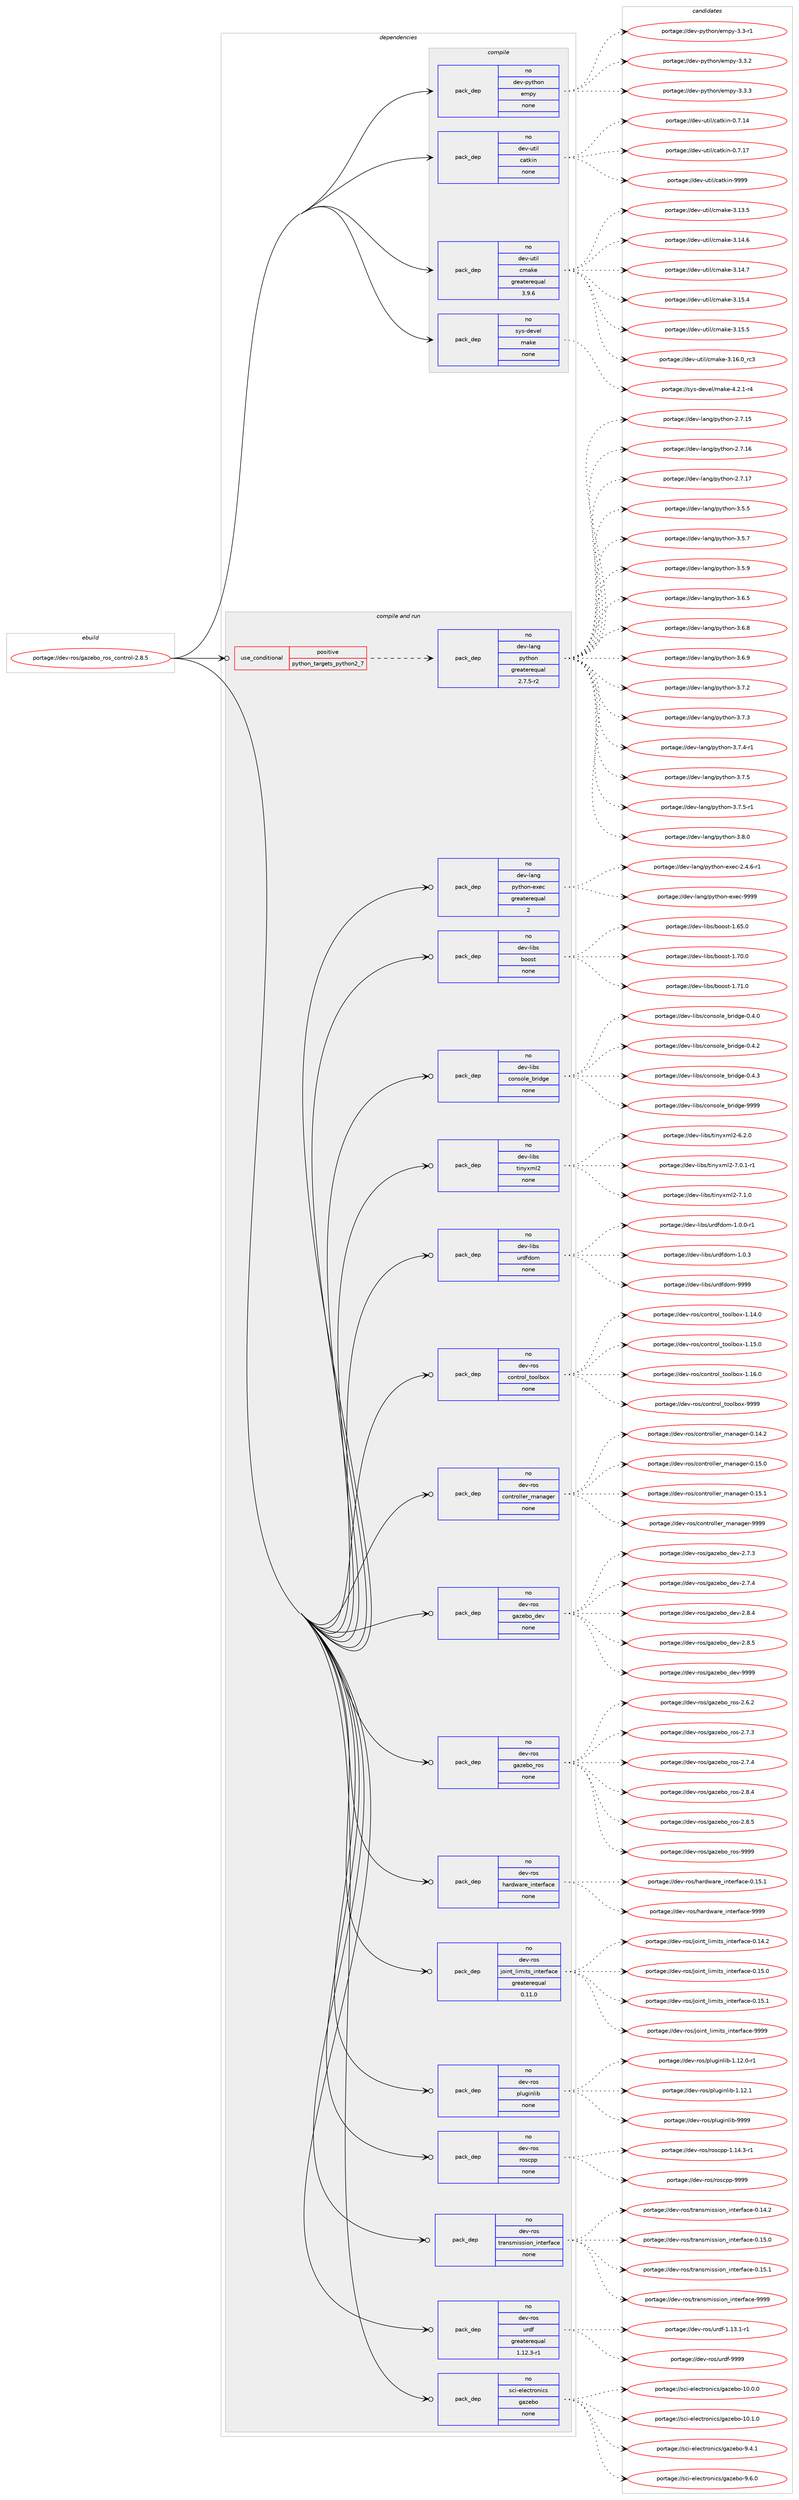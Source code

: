 digraph prolog {

# *************
# Graph options
# *************

newrank=true;
concentrate=true;
compound=true;
graph [rankdir=LR,fontname=Helvetica,fontsize=10,ranksep=1.5];#, ranksep=2.5, nodesep=0.2];
edge  [arrowhead=vee];
node  [fontname=Helvetica,fontsize=10];

# **********
# The ebuild
# **********

subgraph cluster_leftcol {
color=gray;
rank=same;
label=<<i>ebuild</i>>;
id [label="portage://dev-ros/gazebo_ros_control-2.8.5", color=red, width=4, href="../dev-ros/gazebo_ros_control-2.8.5.svg"];
}

# ****************
# The dependencies
# ****************

subgraph cluster_midcol {
color=gray;
label=<<i>dependencies</i>>;
subgraph cluster_compile {
fillcolor="#eeeeee";
style=filled;
label=<<i>compile</i>>;
subgraph pack141666 {
dependency187733 [label=<<TABLE BORDER="0" CELLBORDER="1" CELLSPACING="0" CELLPADDING="4" WIDTH="220"><TR><TD ROWSPAN="6" CELLPADDING="30">pack_dep</TD></TR><TR><TD WIDTH="110">no</TD></TR><TR><TD>dev-python</TD></TR><TR><TD>empy</TD></TR><TR><TD>none</TD></TR><TR><TD></TD></TR></TABLE>>, shape=none, color=blue];
}
id:e -> dependency187733:w [weight=20,style="solid",arrowhead="vee"];
subgraph pack141667 {
dependency187734 [label=<<TABLE BORDER="0" CELLBORDER="1" CELLSPACING="0" CELLPADDING="4" WIDTH="220"><TR><TD ROWSPAN="6" CELLPADDING="30">pack_dep</TD></TR><TR><TD WIDTH="110">no</TD></TR><TR><TD>dev-util</TD></TR><TR><TD>catkin</TD></TR><TR><TD>none</TD></TR><TR><TD></TD></TR></TABLE>>, shape=none, color=blue];
}
id:e -> dependency187734:w [weight=20,style="solid",arrowhead="vee"];
subgraph pack141668 {
dependency187735 [label=<<TABLE BORDER="0" CELLBORDER="1" CELLSPACING="0" CELLPADDING="4" WIDTH="220"><TR><TD ROWSPAN="6" CELLPADDING="30">pack_dep</TD></TR><TR><TD WIDTH="110">no</TD></TR><TR><TD>dev-util</TD></TR><TR><TD>cmake</TD></TR><TR><TD>greaterequal</TD></TR><TR><TD>3.9.6</TD></TR></TABLE>>, shape=none, color=blue];
}
id:e -> dependency187735:w [weight=20,style="solid",arrowhead="vee"];
subgraph pack141669 {
dependency187736 [label=<<TABLE BORDER="0" CELLBORDER="1" CELLSPACING="0" CELLPADDING="4" WIDTH="220"><TR><TD ROWSPAN="6" CELLPADDING="30">pack_dep</TD></TR><TR><TD WIDTH="110">no</TD></TR><TR><TD>sys-devel</TD></TR><TR><TD>make</TD></TR><TR><TD>none</TD></TR><TR><TD></TD></TR></TABLE>>, shape=none, color=blue];
}
id:e -> dependency187736:w [weight=20,style="solid",arrowhead="vee"];
}
subgraph cluster_compileandrun {
fillcolor="#eeeeee";
style=filled;
label=<<i>compile and run</i>>;
subgraph cond42639 {
dependency187737 [label=<<TABLE BORDER="0" CELLBORDER="1" CELLSPACING="0" CELLPADDING="4"><TR><TD ROWSPAN="3" CELLPADDING="10">use_conditional</TD></TR><TR><TD>positive</TD></TR><TR><TD>python_targets_python2_7</TD></TR></TABLE>>, shape=none, color=red];
subgraph pack141670 {
dependency187738 [label=<<TABLE BORDER="0" CELLBORDER="1" CELLSPACING="0" CELLPADDING="4" WIDTH="220"><TR><TD ROWSPAN="6" CELLPADDING="30">pack_dep</TD></TR><TR><TD WIDTH="110">no</TD></TR><TR><TD>dev-lang</TD></TR><TR><TD>python</TD></TR><TR><TD>greaterequal</TD></TR><TR><TD>2.7.5-r2</TD></TR></TABLE>>, shape=none, color=blue];
}
dependency187737:e -> dependency187738:w [weight=20,style="dashed",arrowhead="vee"];
}
id:e -> dependency187737:w [weight=20,style="solid",arrowhead="odotvee"];
subgraph pack141671 {
dependency187739 [label=<<TABLE BORDER="0" CELLBORDER="1" CELLSPACING="0" CELLPADDING="4" WIDTH="220"><TR><TD ROWSPAN="6" CELLPADDING="30">pack_dep</TD></TR><TR><TD WIDTH="110">no</TD></TR><TR><TD>dev-lang</TD></TR><TR><TD>python-exec</TD></TR><TR><TD>greaterequal</TD></TR><TR><TD>2</TD></TR></TABLE>>, shape=none, color=blue];
}
id:e -> dependency187739:w [weight=20,style="solid",arrowhead="odotvee"];
subgraph pack141672 {
dependency187740 [label=<<TABLE BORDER="0" CELLBORDER="1" CELLSPACING="0" CELLPADDING="4" WIDTH="220"><TR><TD ROWSPAN="6" CELLPADDING="30">pack_dep</TD></TR><TR><TD WIDTH="110">no</TD></TR><TR><TD>dev-libs</TD></TR><TR><TD>boost</TD></TR><TR><TD>none</TD></TR><TR><TD></TD></TR></TABLE>>, shape=none, color=blue];
}
id:e -> dependency187740:w [weight=20,style="solid",arrowhead="odotvee"];
subgraph pack141673 {
dependency187741 [label=<<TABLE BORDER="0" CELLBORDER="1" CELLSPACING="0" CELLPADDING="4" WIDTH="220"><TR><TD ROWSPAN="6" CELLPADDING="30">pack_dep</TD></TR><TR><TD WIDTH="110">no</TD></TR><TR><TD>dev-libs</TD></TR><TR><TD>console_bridge</TD></TR><TR><TD>none</TD></TR><TR><TD></TD></TR></TABLE>>, shape=none, color=blue];
}
id:e -> dependency187741:w [weight=20,style="solid",arrowhead="odotvee"];
subgraph pack141674 {
dependency187742 [label=<<TABLE BORDER="0" CELLBORDER="1" CELLSPACING="0" CELLPADDING="4" WIDTH="220"><TR><TD ROWSPAN="6" CELLPADDING="30">pack_dep</TD></TR><TR><TD WIDTH="110">no</TD></TR><TR><TD>dev-libs</TD></TR><TR><TD>tinyxml2</TD></TR><TR><TD>none</TD></TR><TR><TD></TD></TR></TABLE>>, shape=none, color=blue];
}
id:e -> dependency187742:w [weight=20,style="solid",arrowhead="odotvee"];
subgraph pack141675 {
dependency187743 [label=<<TABLE BORDER="0" CELLBORDER="1" CELLSPACING="0" CELLPADDING="4" WIDTH="220"><TR><TD ROWSPAN="6" CELLPADDING="30">pack_dep</TD></TR><TR><TD WIDTH="110">no</TD></TR><TR><TD>dev-libs</TD></TR><TR><TD>urdfdom</TD></TR><TR><TD>none</TD></TR><TR><TD></TD></TR></TABLE>>, shape=none, color=blue];
}
id:e -> dependency187743:w [weight=20,style="solid",arrowhead="odotvee"];
subgraph pack141676 {
dependency187744 [label=<<TABLE BORDER="0" CELLBORDER="1" CELLSPACING="0" CELLPADDING="4" WIDTH="220"><TR><TD ROWSPAN="6" CELLPADDING="30">pack_dep</TD></TR><TR><TD WIDTH="110">no</TD></TR><TR><TD>dev-ros</TD></TR><TR><TD>control_toolbox</TD></TR><TR><TD>none</TD></TR><TR><TD></TD></TR></TABLE>>, shape=none, color=blue];
}
id:e -> dependency187744:w [weight=20,style="solid",arrowhead="odotvee"];
subgraph pack141677 {
dependency187745 [label=<<TABLE BORDER="0" CELLBORDER="1" CELLSPACING="0" CELLPADDING="4" WIDTH="220"><TR><TD ROWSPAN="6" CELLPADDING="30">pack_dep</TD></TR><TR><TD WIDTH="110">no</TD></TR><TR><TD>dev-ros</TD></TR><TR><TD>controller_manager</TD></TR><TR><TD>none</TD></TR><TR><TD></TD></TR></TABLE>>, shape=none, color=blue];
}
id:e -> dependency187745:w [weight=20,style="solid",arrowhead="odotvee"];
subgraph pack141678 {
dependency187746 [label=<<TABLE BORDER="0" CELLBORDER="1" CELLSPACING="0" CELLPADDING="4" WIDTH="220"><TR><TD ROWSPAN="6" CELLPADDING="30">pack_dep</TD></TR><TR><TD WIDTH="110">no</TD></TR><TR><TD>dev-ros</TD></TR><TR><TD>gazebo_dev</TD></TR><TR><TD>none</TD></TR><TR><TD></TD></TR></TABLE>>, shape=none, color=blue];
}
id:e -> dependency187746:w [weight=20,style="solid",arrowhead="odotvee"];
subgraph pack141679 {
dependency187747 [label=<<TABLE BORDER="0" CELLBORDER="1" CELLSPACING="0" CELLPADDING="4" WIDTH="220"><TR><TD ROWSPAN="6" CELLPADDING="30">pack_dep</TD></TR><TR><TD WIDTH="110">no</TD></TR><TR><TD>dev-ros</TD></TR><TR><TD>gazebo_ros</TD></TR><TR><TD>none</TD></TR><TR><TD></TD></TR></TABLE>>, shape=none, color=blue];
}
id:e -> dependency187747:w [weight=20,style="solid",arrowhead="odotvee"];
subgraph pack141680 {
dependency187748 [label=<<TABLE BORDER="0" CELLBORDER="1" CELLSPACING="0" CELLPADDING="4" WIDTH="220"><TR><TD ROWSPAN="6" CELLPADDING="30">pack_dep</TD></TR><TR><TD WIDTH="110">no</TD></TR><TR><TD>dev-ros</TD></TR><TR><TD>hardware_interface</TD></TR><TR><TD>none</TD></TR><TR><TD></TD></TR></TABLE>>, shape=none, color=blue];
}
id:e -> dependency187748:w [weight=20,style="solid",arrowhead="odotvee"];
subgraph pack141681 {
dependency187749 [label=<<TABLE BORDER="0" CELLBORDER="1" CELLSPACING="0" CELLPADDING="4" WIDTH="220"><TR><TD ROWSPAN="6" CELLPADDING="30">pack_dep</TD></TR><TR><TD WIDTH="110">no</TD></TR><TR><TD>dev-ros</TD></TR><TR><TD>joint_limits_interface</TD></TR><TR><TD>greaterequal</TD></TR><TR><TD>0.11.0</TD></TR></TABLE>>, shape=none, color=blue];
}
id:e -> dependency187749:w [weight=20,style="solid",arrowhead="odotvee"];
subgraph pack141682 {
dependency187750 [label=<<TABLE BORDER="0" CELLBORDER="1" CELLSPACING="0" CELLPADDING="4" WIDTH="220"><TR><TD ROWSPAN="6" CELLPADDING="30">pack_dep</TD></TR><TR><TD WIDTH="110">no</TD></TR><TR><TD>dev-ros</TD></TR><TR><TD>pluginlib</TD></TR><TR><TD>none</TD></TR><TR><TD></TD></TR></TABLE>>, shape=none, color=blue];
}
id:e -> dependency187750:w [weight=20,style="solid",arrowhead="odotvee"];
subgraph pack141683 {
dependency187751 [label=<<TABLE BORDER="0" CELLBORDER="1" CELLSPACING="0" CELLPADDING="4" WIDTH="220"><TR><TD ROWSPAN="6" CELLPADDING="30">pack_dep</TD></TR><TR><TD WIDTH="110">no</TD></TR><TR><TD>dev-ros</TD></TR><TR><TD>roscpp</TD></TR><TR><TD>none</TD></TR><TR><TD></TD></TR></TABLE>>, shape=none, color=blue];
}
id:e -> dependency187751:w [weight=20,style="solid",arrowhead="odotvee"];
subgraph pack141684 {
dependency187752 [label=<<TABLE BORDER="0" CELLBORDER="1" CELLSPACING="0" CELLPADDING="4" WIDTH="220"><TR><TD ROWSPAN="6" CELLPADDING="30">pack_dep</TD></TR><TR><TD WIDTH="110">no</TD></TR><TR><TD>dev-ros</TD></TR><TR><TD>transmission_interface</TD></TR><TR><TD>none</TD></TR><TR><TD></TD></TR></TABLE>>, shape=none, color=blue];
}
id:e -> dependency187752:w [weight=20,style="solid",arrowhead="odotvee"];
subgraph pack141685 {
dependency187753 [label=<<TABLE BORDER="0" CELLBORDER="1" CELLSPACING="0" CELLPADDING="4" WIDTH="220"><TR><TD ROWSPAN="6" CELLPADDING="30">pack_dep</TD></TR><TR><TD WIDTH="110">no</TD></TR><TR><TD>dev-ros</TD></TR><TR><TD>urdf</TD></TR><TR><TD>greaterequal</TD></TR><TR><TD>1.12.3-r1</TD></TR></TABLE>>, shape=none, color=blue];
}
id:e -> dependency187753:w [weight=20,style="solid",arrowhead="odotvee"];
subgraph pack141686 {
dependency187754 [label=<<TABLE BORDER="0" CELLBORDER="1" CELLSPACING="0" CELLPADDING="4" WIDTH="220"><TR><TD ROWSPAN="6" CELLPADDING="30">pack_dep</TD></TR><TR><TD WIDTH="110">no</TD></TR><TR><TD>sci-electronics</TD></TR><TR><TD>gazebo</TD></TR><TR><TD>none</TD></TR><TR><TD></TD></TR></TABLE>>, shape=none, color=blue];
}
id:e -> dependency187754:w [weight=20,style="solid",arrowhead="odotvee"];
}
subgraph cluster_run {
fillcolor="#eeeeee";
style=filled;
label=<<i>run</i>>;
}
}

# **************
# The candidates
# **************

subgraph cluster_choices {
rank=same;
color=gray;
label=<<i>candidates</i>>;

subgraph choice141666 {
color=black;
nodesep=1;
choiceportage1001011184511212111610411111047101109112121455146514511449 [label="portage://dev-python/empy-3.3-r1", color=red, width=4,href="../dev-python/empy-3.3-r1.svg"];
choiceportage1001011184511212111610411111047101109112121455146514650 [label="portage://dev-python/empy-3.3.2", color=red, width=4,href="../dev-python/empy-3.3.2.svg"];
choiceportage1001011184511212111610411111047101109112121455146514651 [label="portage://dev-python/empy-3.3.3", color=red, width=4,href="../dev-python/empy-3.3.3.svg"];
dependency187733:e -> choiceportage1001011184511212111610411111047101109112121455146514511449:w [style=dotted,weight="100"];
dependency187733:e -> choiceportage1001011184511212111610411111047101109112121455146514650:w [style=dotted,weight="100"];
dependency187733:e -> choiceportage1001011184511212111610411111047101109112121455146514651:w [style=dotted,weight="100"];
}
subgraph choice141667 {
color=black;
nodesep=1;
choiceportage1001011184511711610510847999711610710511045484655464952 [label="portage://dev-util/catkin-0.7.14", color=red, width=4,href="../dev-util/catkin-0.7.14.svg"];
choiceportage1001011184511711610510847999711610710511045484655464955 [label="portage://dev-util/catkin-0.7.17", color=red, width=4,href="../dev-util/catkin-0.7.17.svg"];
choiceportage100101118451171161051084799971161071051104557575757 [label="portage://dev-util/catkin-9999", color=red, width=4,href="../dev-util/catkin-9999.svg"];
dependency187734:e -> choiceportage1001011184511711610510847999711610710511045484655464952:w [style=dotted,weight="100"];
dependency187734:e -> choiceportage1001011184511711610510847999711610710511045484655464955:w [style=dotted,weight="100"];
dependency187734:e -> choiceportage100101118451171161051084799971161071051104557575757:w [style=dotted,weight="100"];
}
subgraph choice141668 {
color=black;
nodesep=1;
choiceportage1001011184511711610510847991099710710145514649514653 [label="portage://dev-util/cmake-3.13.5", color=red, width=4,href="../dev-util/cmake-3.13.5.svg"];
choiceportage1001011184511711610510847991099710710145514649524654 [label="portage://dev-util/cmake-3.14.6", color=red, width=4,href="../dev-util/cmake-3.14.6.svg"];
choiceportage1001011184511711610510847991099710710145514649524655 [label="portage://dev-util/cmake-3.14.7", color=red, width=4,href="../dev-util/cmake-3.14.7.svg"];
choiceportage1001011184511711610510847991099710710145514649534652 [label="portage://dev-util/cmake-3.15.4", color=red, width=4,href="../dev-util/cmake-3.15.4.svg"];
choiceportage1001011184511711610510847991099710710145514649534653 [label="portage://dev-util/cmake-3.15.5", color=red, width=4,href="../dev-util/cmake-3.15.5.svg"];
choiceportage1001011184511711610510847991099710710145514649544648951149951 [label="portage://dev-util/cmake-3.16.0_rc3", color=red, width=4,href="../dev-util/cmake-3.16.0_rc3.svg"];
dependency187735:e -> choiceportage1001011184511711610510847991099710710145514649514653:w [style=dotted,weight="100"];
dependency187735:e -> choiceportage1001011184511711610510847991099710710145514649524654:w [style=dotted,weight="100"];
dependency187735:e -> choiceportage1001011184511711610510847991099710710145514649524655:w [style=dotted,weight="100"];
dependency187735:e -> choiceportage1001011184511711610510847991099710710145514649534652:w [style=dotted,weight="100"];
dependency187735:e -> choiceportage1001011184511711610510847991099710710145514649534653:w [style=dotted,weight="100"];
dependency187735:e -> choiceportage1001011184511711610510847991099710710145514649544648951149951:w [style=dotted,weight="100"];
}
subgraph choice141669 {
color=black;
nodesep=1;
choiceportage1151211154510010111810110847109971071014552465046494511452 [label="portage://sys-devel/make-4.2.1-r4", color=red, width=4,href="../sys-devel/make-4.2.1-r4.svg"];
dependency187736:e -> choiceportage1151211154510010111810110847109971071014552465046494511452:w [style=dotted,weight="100"];
}
subgraph choice141670 {
color=black;
nodesep=1;
choiceportage10010111845108971101034711212111610411111045504655464953 [label="portage://dev-lang/python-2.7.15", color=red, width=4,href="../dev-lang/python-2.7.15.svg"];
choiceportage10010111845108971101034711212111610411111045504655464954 [label="portage://dev-lang/python-2.7.16", color=red, width=4,href="../dev-lang/python-2.7.16.svg"];
choiceportage10010111845108971101034711212111610411111045504655464955 [label="portage://dev-lang/python-2.7.17", color=red, width=4,href="../dev-lang/python-2.7.17.svg"];
choiceportage100101118451089711010347112121116104111110455146534653 [label="portage://dev-lang/python-3.5.5", color=red, width=4,href="../dev-lang/python-3.5.5.svg"];
choiceportage100101118451089711010347112121116104111110455146534655 [label="portage://dev-lang/python-3.5.7", color=red, width=4,href="../dev-lang/python-3.5.7.svg"];
choiceportage100101118451089711010347112121116104111110455146534657 [label="portage://dev-lang/python-3.5.9", color=red, width=4,href="../dev-lang/python-3.5.9.svg"];
choiceportage100101118451089711010347112121116104111110455146544653 [label="portage://dev-lang/python-3.6.5", color=red, width=4,href="../dev-lang/python-3.6.5.svg"];
choiceportage100101118451089711010347112121116104111110455146544656 [label="portage://dev-lang/python-3.6.8", color=red, width=4,href="../dev-lang/python-3.6.8.svg"];
choiceportage100101118451089711010347112121116104111110455146544657 [label="portage://dev-lang/python-3.6.9", color=red, width=4,href="../dev-lang/python-3.6.9.svg"];
choiceportage100101118451089711010347112121116104111110455146554650 [label="portage://dev-lang/python-3.7.2", color=red, width=4,href="../dev-lang/python-3.7.2.svg"];
choiceportage100101118451089711010347112121116104111110455146554651 [label="portage://dev-lang/python-3.7.3", color=red, width=4,href="../dev-lang/python-3.7.3.svg"];
choiceportage1001011184510897110103471121211161041111104551465546524511449 [label="portage://dev-lang/python-3.7.4-r1", color=red, width=4,href="../dev-lang/python-3.7.4-r1.svg"];
choiceportage100101118451089711010347112121116104111110455146554653 [label="portage://dev-lang/python-3.7.5", color=red, width=4,href="../dev-lang/python-3.7.5.svg"];
choiceportage1001011184510897110103471121211161041111104551465546534511449 [label="portage://dev-lang/python-3.7.5-r1", color=red, width=4,href="../dev-lang/python-3.7.5-r1.svg"];
choiceportage100101118451089711010347112121116104111110455146564648 [label="portage://dev-lang/python-3.8.0", color=red, width=4,href="../dev-lang/python-3.8.0.svg"];
dependency187738:e -> choiceportage10010111845108971101034711212111610411111045504655464953:w [style=dotted,weight="100"];
dependency187738:e -> choiceportage10010111845108971101034711212111610411111045504655464954:w [style=dotted,weight="100"];
dependency187738:e -> choiceportage10010111845108971101034711212111610411111045504655464955:w [style=dotted,weight="100"];
dependency187738:e -> choiceportage100101118451089711010347112121116104111110455146534653:w [style=dotted,weight="100"];
dependency187738:e -> choiceportage100101118451089711010347112121116104111110455146534655:w [style=dotted,weight="100"];
dependency187738:e -> choiceportage100101118451089711010347112121116104111110455146534657:w [style=dotted,weight="100"];
dependency187738:e -> choiceportage100101118451089711010347112121116104111110455146544653:w [style=dotted,weight="100"];
dependency187738:e -> choiceportage100101118451089711010347112121116104111110455146544656:w [style=dotted,weight="100"];
dependency187738:e -> choiceportage100101118451089711010347112121116104111110455146544657:w [style=dotted,weight="100"];
dependency187738:e -> choiceportage100101118451089711010347112121116104111110455146554650:w [style=dotted,weight="100"];
dependency187738:e -> choiceportage100101118451089711010347112121116104111110455146554651:w [style=dotted,weight="100"];
dependency187738:e -> choiceportage1001011184510897110103471121211161041111104551465546524511449:w [style=dotted,weight="100"];
dependency187738:e -> choiceportage100101118451089711010347112121116104111110455146554653:w [style=dotted,weight="100"];
dependency187738:e -> choiceportage1001011184510897110103471121211161041111104551465546534511449:w [style=dotted,weight="100"];
dependency187738:e -> choiceportage100101118451089711010347112121116104111110455146564648:w [style=dotted,weight="100"];
}
subgraph choice141671 {
color=black;
nodesep=1;
choiceportage10010111845108971101034711212111610411111045101120101994550465246544511449 [label="portage://dev-lang/python-exec-2.4.6-r1", color=red, width=4,href="../dev-lang/python-exec-2.4.6-r1.svg"];
choiceportage10010111845108971101034711212111610411111045101120101994557575757 [label="portage://dev-lang/python-exec-9999", color=red, width=4,href="../dev-lang/python-exec-9999.svg"];
dependency187739:e -> choiceportage10010111845108971101034711212111610411111045101120101994550465246544511449:w [style=dotted,weight="100"];
dependency187739:e -> choiceportage10010111845108971101034711212111610411111045101120101994557575757:w [style=dotted,weight="100"];
}
subgraph choice141672 {
color=black;
nodesep=1;
choiceportage1001011184510810598115479811111111511645494654534648 [label="portage://dev-libs/boost-1.65.0", color=red, width=4,href="../dev-libs/boost-1.65.0.svg"];
choiceportage1001011184510810598115479811111111511645494655484648 [label="portage://dev-libs/boost-1.70.0", color=red, width=4,href="../dev-libs/boost-1.70.0.svg"];
choiceportage1001011184510810598115479811111111511645494655494648 [label="portage://dev-libs/boost-1.71.0", color=red, width=4,href="../dev-libs/boost-1.71.0.svg"];
dependency187740:e -> choiceportage1001011184510810598115479811111111511645494654534648:w [style=dotted,weight="100"];
dependency187740:e -> choiceportage1001011184510810598115479811111111511645494655484648:w [style=dotted,weight="100"];
dependency187740:e -> choiceportage1001011184510810598115479811111111511645494655494648:w [style=dotted,weight="100"];
}
subgraph choice141673 {
color=black;
nodesep=1;
choiceportage100101118451081059811547991111101151111081019598114105100103101454846524648 [label="portage://dev-libs/console_bridge-0.4.0", color=red, width=4,href="../dev-libs/console_bridge-0.4.0.svg"];
choiceportage100101118451081059811547991111101151111081019598114105100103101454846524650 [label="portage://dev-libs/console_bridge-0.4.2", color=red, width=4,href="../dev-libs/console_bridge-0.4.2.svg"];
choiceportage100101118451081059811547991111101151111081019598114105100103101454846524651 [label="portage://dev-libs/console_bridge-0.4.3", color=red, width=4,href="../dev-libs/console_bridge-0.4.3.svg"];
choiceportage1001011184510810598115479911111011511110810195981141051001031014557575757 [label="portage://dev-libs/console_bridge-9999", color=red, width=4,href="../dev-libs/console_bridge-9999.svg"];
dependency187741:e -> choiceportage100101118451081059811547991111101151111081019598114105100103101454846524648:w [style=dotted,weight="100"];
dependency187741:e -> choiceportage100101118451081059811547991111101151111081019598114105100103101454846524650:w [style=dotted,weight="100"];
dependency187741:e -> choiceportage100101118451081059811547991111101151111081019598114105100103101454846524651:w [style=dotted,weight="100"];
dependency187741:e -> choiceportage1001011184510810598115479911111011511110810195981141051001031014557575757:w [style=dotted,weight="100"];
}
subgraph choice141674 {
color=black;
nodesep=1;
choiceportage10010111845108105981154711610511012112010910850455446504648 [label="portage://dev-libs/tinyxml2-6.2.0", color=red, width=4,href="../dev-libs/tinyxml2-6.2.0.svg"];
choiceportage100101118451081059811547116105110121120109108504555464846494511449 [label="portage://dev-libs/tinyxml2-7.0.1-r1", color=red, width=4,href="../dev-libs/tinyxml2-7.0.1-r1.svg"];
choiceportage10010111845108105981154711610511012112010910850455546494648 [label="portage://dev-libs/tinyxml2-7.1.0", color=red, width=4,href="../dev-libs/tinyxml2-7.1.0.svg"];
dependency187742:e -> choiceportage10010111845108105981154711610511012112010910850455446504648:w [style=dotted,weight="100"];
dependency187742:e -> choiceportage100101118451081059811547116105110121120109108504555464846494511449:w [style=dotted,weight="100"];
dependency187742:e -> choiceportage10010111845108105981154711610511012112010910850455546494648:w [style=dotted,weight="100"];
}
subgraph choice141675 {
color=black;
nodesep=1;
choiceportage1001011184510810598115471171141001021001111094549464846484511449 [label="portage://dev-libs/urdfdom-1.0.0-r1", color=red, width=4,href="../dev-libs/urdfdom-1.0.0-r1.svg"];
choiceportage100101118451081059811547117114100102100111109454946484651 [label="portage://dev-libs/urdfdom-1.0.3", color=red, width=4,href="../dev-libs/urdfdom-1.0.3.svg"];
choiceportage1001011184510810598115471171141001021001111094557575757 [label="portage://dev-libs/urdfdom-9999", color=red, width=4,href="../dev-libs/urdfdom-9999.svg"];
dependency187743:e -> choiceportage1001011184510810598115471171141001021001111094549464846484511449:w [style=dotted,weight="100"];
dependency187743:e -> choiceportage100101118451081059811547117114100102100111109454946484651:w [style=dotted,weight="100"];
dependency187743:e -> choiceportage1001011184510810598115471171141001021001111094557575757:w [style=dotted,weight="100"];
}
subgraph choice141676 {
color=black;
nodesep=1;
choiceportage100101118451141111154799111110116114111108951161111111089811112045494649524648 [label="portage://dev-ros/control_toolbox-1.14.0", color=red, width=4,href="../dev-ros/control_toolbox-1.14.0.svg"];
choiceportage100101118451141111154799111110116114111108951161111111089811112045494649534648 [label="portage://dev-ros/control_toolbox-1.15.0", color=red, width=4,href="../dev-ros/control_toolbox-1.15.0.svg"];
choiceportage100101118451141111154799111110116114111108951161111111089811112045494649544648 [label="portage://dev-ros/control_toolbox-1.16.0", color=red, width=4,href="../dev-ros/control_toolbox-1.16.0.svg"];
choiceportage10010111845114111115479911111011611411110895116111111108981111204557575757 [label="portage://dev-ros/control_toolbox-9999", color=red, width=4,href="../dev-ros/control_toolbox-9999.svg"];
dependency187744:e -> choiceportage100101118451141111154799111110116114111108951161111111089811112045494649524648:w [style=dotted,weight="100"];
dependency187744:e -> choiceportage100101118451141111154799111110116114111108951161111111089811112045494649534648:w [style=dotted,weight="100"];
dependency187744:e -> choiceportage100101118451141111154799111110116114111108951161111111089811112045494649544648:w [style=dotted,weight="100"];
dependency187744:e -> choiceportage10010111845114111115479911111011611411110895116111111108981111204557575757:w [style=dotted,weight="100"];
}
subgraph choice141677 {
color=black;
nodesep=1;
choiceportage10010111845114111115479911111011611411110810810111495109971109710310111445484649524650 [label="portage://dev-ros/controller_manager-0.14.2", color=red, width=4,href="../dev-ros/controller_manager-0.14.2.svg"];
choiceportage10010111845114111115479911111011611411110810810111495109971109710310111445484649534648 [label="portage://dev-ros/controller_manager-0.15.0", color=red, width=4,href="../dev-ros/controller_manager-0.15.0.svg"];
choiceportage10010111845114111115479911111011611411110810810111495109971109710310111445484649534649 [label="portage://dev-ros/controller_manager-0.15.1", color=red, width=4,href="../dev-ros/controller_manager-0.15.1.svg"];
choiceportage1001011184511411111547991111101161141111081081011149510997110971031011144557575757 [label="portage://dev-ros/controller_manager-9999", color=red, width=4,href="../dev-ros/controller_manager-9999.svg"];
dependency187745:e -> choiceportage10010111845114111115479911111011611411110810810111495109971109710310111445484649524650:w [style=dotted,weight="100"];
dependency187745:e -> choiceportage10010111845114111115479911111011611411110810810111495109971109710310111445484649534648:w [style=dotted,weight="100"];
dependency187745:e -> choiceportage10010111845114111115479911111011611411110810810111495109971109710310111445484649534649:w [style=dotted,weight="100"];
dependency187745:e -> choiceportage1001011184511411111547991111101161141111081081011149510997110971031011144557575757:w [style=dotted,weight="100"];
}
subgraph choice141678 {
color=black;
nodesep=1;
choiceportage1001011184511411111547103971221019811195100101118455046554651 [label="portage://dev-ros/gazebo_dev-2.7.3", color=red, width=4,href="../dev-ros/gazebo_dev-2.7.3.svg"];
choiceportage1001011184511411111547103971221019811195100101118455046554652 [label="portage://dev-ros/gazebo_dev-2.7.4", color=red, width=4,href="../dev-ros/gazebo_dev-2.7.4.svg"];
choiceportage1001011184511411111547103971221019811195100101118455046564652 [label="portage://dev-ros/gazebo_dev-2.8.4", color=red, width=4,href="../dev-ros/gazebo_dev-2.8.4.svg"];
choiceportage1001011184511411111547103971221019811195100101118455046564653 [label="portage://dev-ros/gazebo_dev-2.8.5", color=red, width=4,href="../dev-ros/gazebo_dev-2.8.5.svg"];
choiceportage10010111845114111115471039712210198111951001011184557575757 [label="portage://dev-ros/gazebo_dev-9999", color=red, width=4,href="../dev-ros/gazebo_dev-9999.svg"];
dependency187746:e -> choiceportage1001011184511411111547103971221019811195100101118455046554651:w [style=dotted,weight="100"];
dependency187746:e -> choiceportage1001011184511411111547103971221019811195100101118455046554652:w [style=dotted,weight="100"];
dependency187746:e -> choiceportage1001011184511411111547103971221019811195100101118455046564652:w [style=dotted,weight="100"];
dependency187746:e -> choiceportage1001011184511411111547103971221019811195100101118455046564653:w [style=dotted,weight="100"];
dependency187746:e -> choiceportage10010111845114111115471039712210198111951001011184557575757:w [style=dotted,weight="100"];
}
subgraph choice141679 {
color=black;
nodesep=1;
choiceportage1001011184511411111547103971221019811195114111115455046544650 [label="portage://dev-ros/gazebo_ros-2.6.2", color=red, width=4,href="../dev-ros/gazebo_ros-2.6.2.svg"];
choiceportage1001011184511411111547103971221019811195114111115455046554651 [label="portage://dev-ros/gazebo_ros-2.7.3", color=red, width=4,href="../dev-ros/gazebo_ros-2.7.3.svg"];
choiceportage1001011184511411111547103971221019811195114111115455046554652 [label="portage://dev-ros/gazebo_ros-2.7.4", color=red, width=4,href="../dev-ros/gazebo_ros-2.7.4.svg"];
choiceportage1001011184511411111547103971221019811195114111115455046564652 [label="portage://dev-ros/gazebo_ros-2.8.4", color=red, width=4,href="../dev-ros/gazebo_ros-2.8.4.svg"];
choiceportage1001011184511411111547103971221019811195114111115455046564653 [label="portage://dev-ros/gazebo_ros-2.8.5", color=red, width=4,href="../dev-ros/gazebo_ros-2.8.5.svg"];
choiceportage10010111845114111115471039712210198111951141111154557575757 [label="portage://dev-ros/gazebo_ros-9999", color=red, width=4,href="../dev-ros/gazebo_ros-9999.svg"];
dependency187747:e -> choiceportage1001011184511411111547103971221019811195114111115455046544650:w [style=dotted,weight="100"];
dependency187747:e -> choiceportage1001011184511411111547103971221019811195114111115455046554651:w [style=dotted,weight="100"];
dependency187747:e -> choiceportage1001011184511411111547103971221019811195114111115455046554652:w [style=dotted,weight="100"];
dependency187747:e -> choiceportage1001011184511411111547103971221019811195114111115455046564652:w [style=dotted,weight="100"];
dependency187747:e -> choiceportage1001011184511411111547103971221019811195114111115455046564653:w [style=dotted,weight="100"];
dependency187747:e -> choiceportage10010111845114111115471039712210198111951141111154557575757:w [style=dotted,weight="100"];
}
subgraph choice141680 {
color=black;
nodesep=1;
choiceportage1001011184511411111547104971141001199711410195105110116101114102979910145484649534649 [label="portage://dev-ros/hardware_interface-0.15.1", color=red, width=4,href="../dev-ros/hardware_interface-0.15.1.svg"];
choiceportage100101118451141111154710497114100119971141019510511011610111410297991014557575757 [label="portage://dev-ros/hardware_interface-9999", color=red, width=4,href="../dev-ros/hardware_interface-9999.svg"];
dependency187748:e -> choiceportage1001011184511411111547104971141001199711410195105110116101114102979910145484649534649:w [style=dotted,weight="100"];
dependency187748:e -> choiceportage100101118451141111154710497114100119971141019510511011610111410297991014557575757:w [style=dotted,weight="100"];
}
subgraph choice141681 {
color=black;
nodesep=1;
choiceportage10010111845114111115471061111051101169510810510910511611595105110116101114102979910145484649524650 [label="portage://dev-ros/joint_limits_interface-0.14.2", color=red, width=4,href="../dev-ros/joint_limits_interface-0.14.2.svg"];
choiceportage10010111845114111115471061111051101169510810510910511611595105110116101114102979910145484649534648 [label="portage://dev-ros/joint_limits_interface-0.15.0", color=red, width=4,href="../dev-ros/joint_limits_interface-0.15.0.svg"];
choiceportage10010111845114111115471061111051101169510810510910511611595105110116101114102979910145484649534649 [label="portage://dev-ros/joint_limits_interface-0.15.1", color=red, width=4,href="../dev-ros/joint_limits_interface-0.15.1.svg"];
choiceportage1001011184511411111547106111105110116951081051091051161159510511011610111410297991014557575757 [label="portage://dev-ros/joint_limits_interface-9999", color=red, width=4,href="../dev-ros/joint_limits_interface-9999.svg"];
dependency187749:e -> choiceportage10010111845114111115471061111051101169510810510910511611595105110116101114102979910145484649524650:w [style=dotted,weight="100"];
dependency187749:e -> choiceportage10010111845114111115471061111051101169510810510910511611595105110116101114102979910145484649534648:w [style=dotted,weight="100"];
dependency187749:e -> choiceportage10010111845114111115471061111051101169510810510910511611595105110116101114102979910145484649534649:w [style=dotted,weight="100"];
dependency187749:e -> choiceportage1001011184511411111547106111105110116951081051091051161159510511011610111410297991014557575757:w [style=dotted,weight="100"];
}
subgraph choice141682 {
color=black;
nodesep=1;
choiceportage100101118451141111154711210811710310511010810598454946495046484511449 [label="portage://dev-ros/pluginlib-1.12.0-r1", color=red, width=4,href="../dev-ros/pluginlib-1.12.0-r1.svg"];
choiceportage10010111845114111115471121081171031051101081059845494649504649 [label="portage://dev-ros/pluginlib-1.12.1", color=red, width=4,href="../dev-ros/pluginlib-1.12.1.svg"];
choiceportage1001011184511411111547112108117103105110108105984557575757 [label="portage://dev-ros/pluginlib-9999", color=red, width=4,href="../dev-ros/pluginlib-9999.svg"];
dependency187750:e -> choiceportage100101118451141111154711210811710310511010810598454946495046484511449:w [style=dotted,weight="100"];
dependency187750:e -> choiceportage10010111845114111115471121081171031051101081059845494649504649:w [style=dotted,weight="100"];
dependency187750:e -> choiceportage1001011184511411111547112108117103105110108105984557575757:w [style=dotted,weight="100"];
}
subgraph choice141683 {
color=black;
nodesep=1;
choiceportage100101118451141111154711411111599112112454946495246514511449 [label="portage://dev-ros/roscpp-1.14.3-r1", color=red, width=4,href="../dev-ros/roscpp-1.14.3-r1.svg"];
choiceportage1001011184511411111547114111115991121124557575757 [label="portage://dev-ros/roscpp-9999", color=red, width=4,href="../dev-ros/roscpp-9999.svg"];
dependency187751:e -> choiceportage100101118451141111154711411111599112112454946495246514511449:w [style=dotted,weight="100"];
dependency187751:e -> choiceportage1001011184511411111547114111115991121124557575757:w [style=dotted,weight="100"];
}
subgraph choice141684 {
color=black;
nodesep=1;
choiceportage10010111845114111115471161149711011510910511511510511111095105110116101114102979910145484649524650 [label="portage://dev-ros/transmission_interface-0.14.2", color=red, width=4,href="../dev-ros/transmission_interface-0.14.2.svg"];
choiceportage10010111845114111115471161149711011510910511511510511111095105110116101114102979910145484649534648 [label="portage://dev-ros/transmission_interface-0.15.0", color=red, width=4,href="../dev-ros/transmission_interface-0.15.0.svg"];
choiceportage10010111845114111115471161149711011510910511511510511111095105110116101114102979910145484649534649 [label="portage://dev-ros/transmission_interface-0.15.1", color=red, width=4,href="../dev-ros/transmission_interface-0.15.1.svg"];
choiceportage1001011184511411111547116114971101151091051151151051111109510511011610111410297991014557575757 [label="portage://dev-ros/transmission_interface-9999", color=red, width=4,href="../dev-ros/transmission_interface-9999.svg"];
dependency187752:e -> choiceportage10010111845114111115471161149711011510910511511510511111095105110116101114102979910145484649524650:w [style=dotted,weight="100"];
dependency187752:e -> choiceportage10010111845114111115471161149711011510910511511510511111095105110116101114102979910145484649534648:w [style=dotted,weight="100"];
dependency187752:e -> choiceportage10010111845114111115471161149711011510910511511510511111095105110116101114102979910145484649534649:w [style=dotted,weight="100"];
dependency187752:e -> choiceportage1001011184511411111547116114971101151091051151151051111109510511011610111410297991014557575757:w [style=dotted,weight="100"];
}
subgraph choice141685 {
color=black;
nodesep=1;
choiceportage1001011184511411111547117114100102454946495146494511449 [label="portage://dev-ros/urdf-1.13.1-r1", color=red, width=4,href="../dev-ros/urdf-1.13.1-r1.svg"];
choiceportage10010111845114111115471171141001024557575757 [label="portage://dev-ros/urdf-9999", color=red, width=4,href="../dev-ros/urdf-9999.svg"];
dependency187753:e -> choiceportage1001011184511411111547117114100102454946495146494511449:w [style=dotted,weight="100"];
dependency187753:e -> choiceportage10010111845114111115471171141001024557575757:w [style=dotted,weight="100"];
}
subgraph choice141686 {
color=black;
nodesep=1;
choiceportage1159910545101108101991161141111101059911547103971221019811145494846484648 [label="portage://sci-electronics/gazebo-10.0.0", color=red, width=4,href="../sci-electronics/gazebo-10.0.0.svg"];
choiceportage1159910545101108101991161141111101059911547103971221019811145494846494648 [label="portage://sci-electronics/gazebo-10.1.0", color=red, width=4,href="../sci-electronics/gazebo-10.1.0.svg"];
choiceportage11599105451011081019911611411111010599115471039712210198111455746524649 [label="portage://sci-electronics/gazebo-9.4.1", color=red, width=4,href="../sci-electronics/gazebo-9.4.1.svg"];
choiceportage11599105451011081019911611411111010599115471039712210198111455746544648 [label="portage://sci-electronics/gazebo-9.6.0", color=red, width=4,href="../sci-electronics/gazebo-9.6.0.svg"];
dependency187754:e -> choiceportage1159910545101108101991161141111101059911547103971221019811145494846484648:w [style=dotted,weight="100"];
dependency187754:e -> choiceportage1159910545101108101991161141111101059911547103971221019811145494846494648:w [style=dotted,weight="100"];
dependency187754:e -> choiceportage11599105451011081019911611411111010599115471039712210198111455746524649:w [style=dotted,weight="100"];
dependency187754:e -> choiceportage11599105451011081019911611411111010599115471039712210198111455746544648:w [style=dotted,weight="100"];
}
}

}
